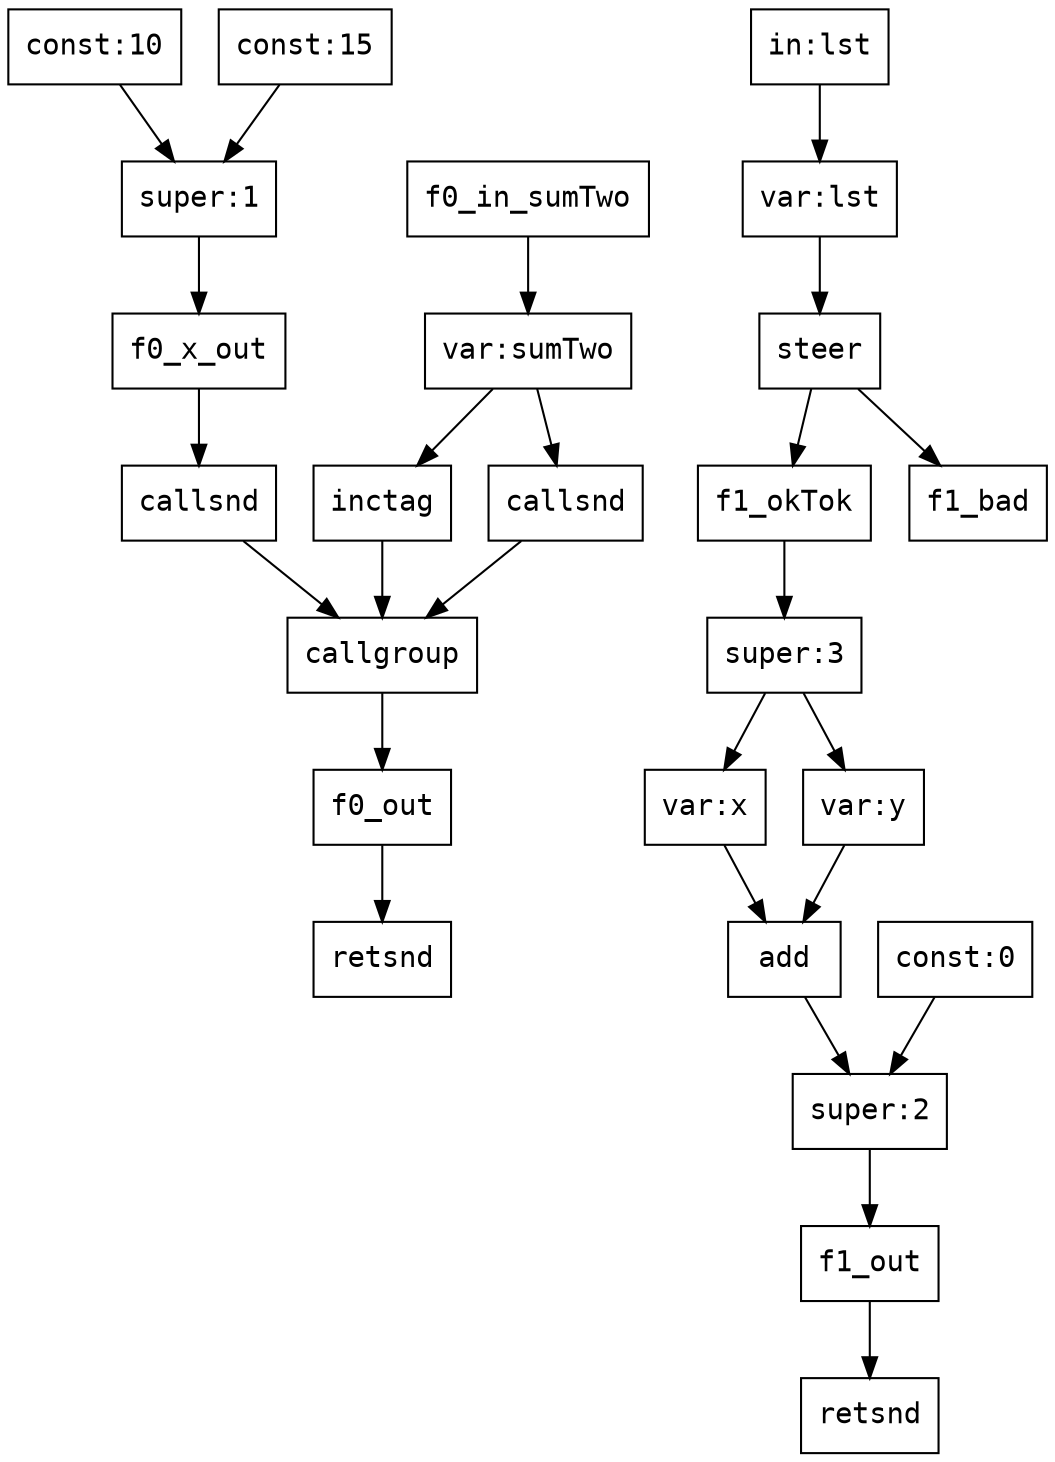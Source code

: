 digraph Dataflow {
  node [shape=record, fontname="Courier"];
  "f0_f_out" [label="var:sumTwo"];
  "f0_in_sumTwo" -> "f0_f_out";
  "f0_x_el0_out" [label="const:10"];
  "f0_x_el1_out" [label="const:15"];
  "f0_x_build" [label="super:1"];
  "f0_x_el0_out" -> "f0_x_build";
  "f0_x_el1_out" -> "f0_x_build";
  "f0_x_build" -> "f0_x_out";
  "f0_inctag" [label="inctag"];
  "f0_f_out" -> "f0_inctag";
  "f0_cg" [label="callgroup"];
  "f0_inctag" -> "f0_cg";
  "f0_cg_snd_fun" [label="callsnd"];
  "f0_f_out" -> "f0_cg_snd_fun";
  "f0_cg_snd_fun" -> "f0_cg";
  "f0_cg_snd_arg" [label="callsnd"];
  "f0_x_out" -> "f0_cg_snd_arg";
  "f0_cg_snd_arg" -> "f0_cg";
  "f0_cg" -> "f0_out";
  "f0_retsnd" [label="retsnd"];
  "f0_out" -> "f0_retsnd";
  "f1_in_lst" [label="in:lst"];
  "f1_scr_out" [label="var:lst"];
  "f1_in_lst" -> "f1_scr_out";
  "f1_steer" [label="steer"];
  "f1_scr_out" -> "f1_steer";
  "f1_steer" -> "f1_okTok";
  "f1_split" [label="super:3"];
  "f1_okTok" -> "f1_split";
  "f1_vx" [label="var:x"];
  "f1_split" -> "f1_vx";
  "f1_vy" [label="var:y"];
  "f1_split" -> "f1_vy";
  "f1_add" [label="add"];
  "f1_vx" -> "f1_add";
  "f1_vy" -> "f1_add";
  "f1_steer" -> "f1_bad";
  "f1_bad_out" [label="const:0"];
  "f1_phi" [label="super:2"];
  "f1_add" -> "f1_phi";
  "f1_bad_out" -> "f1_phi";
  "f1_phi" -> "f1_out";
  "f1_retsnd" [label="retsnd"];
  "f1_out" -> "f1_retsnd";
}
